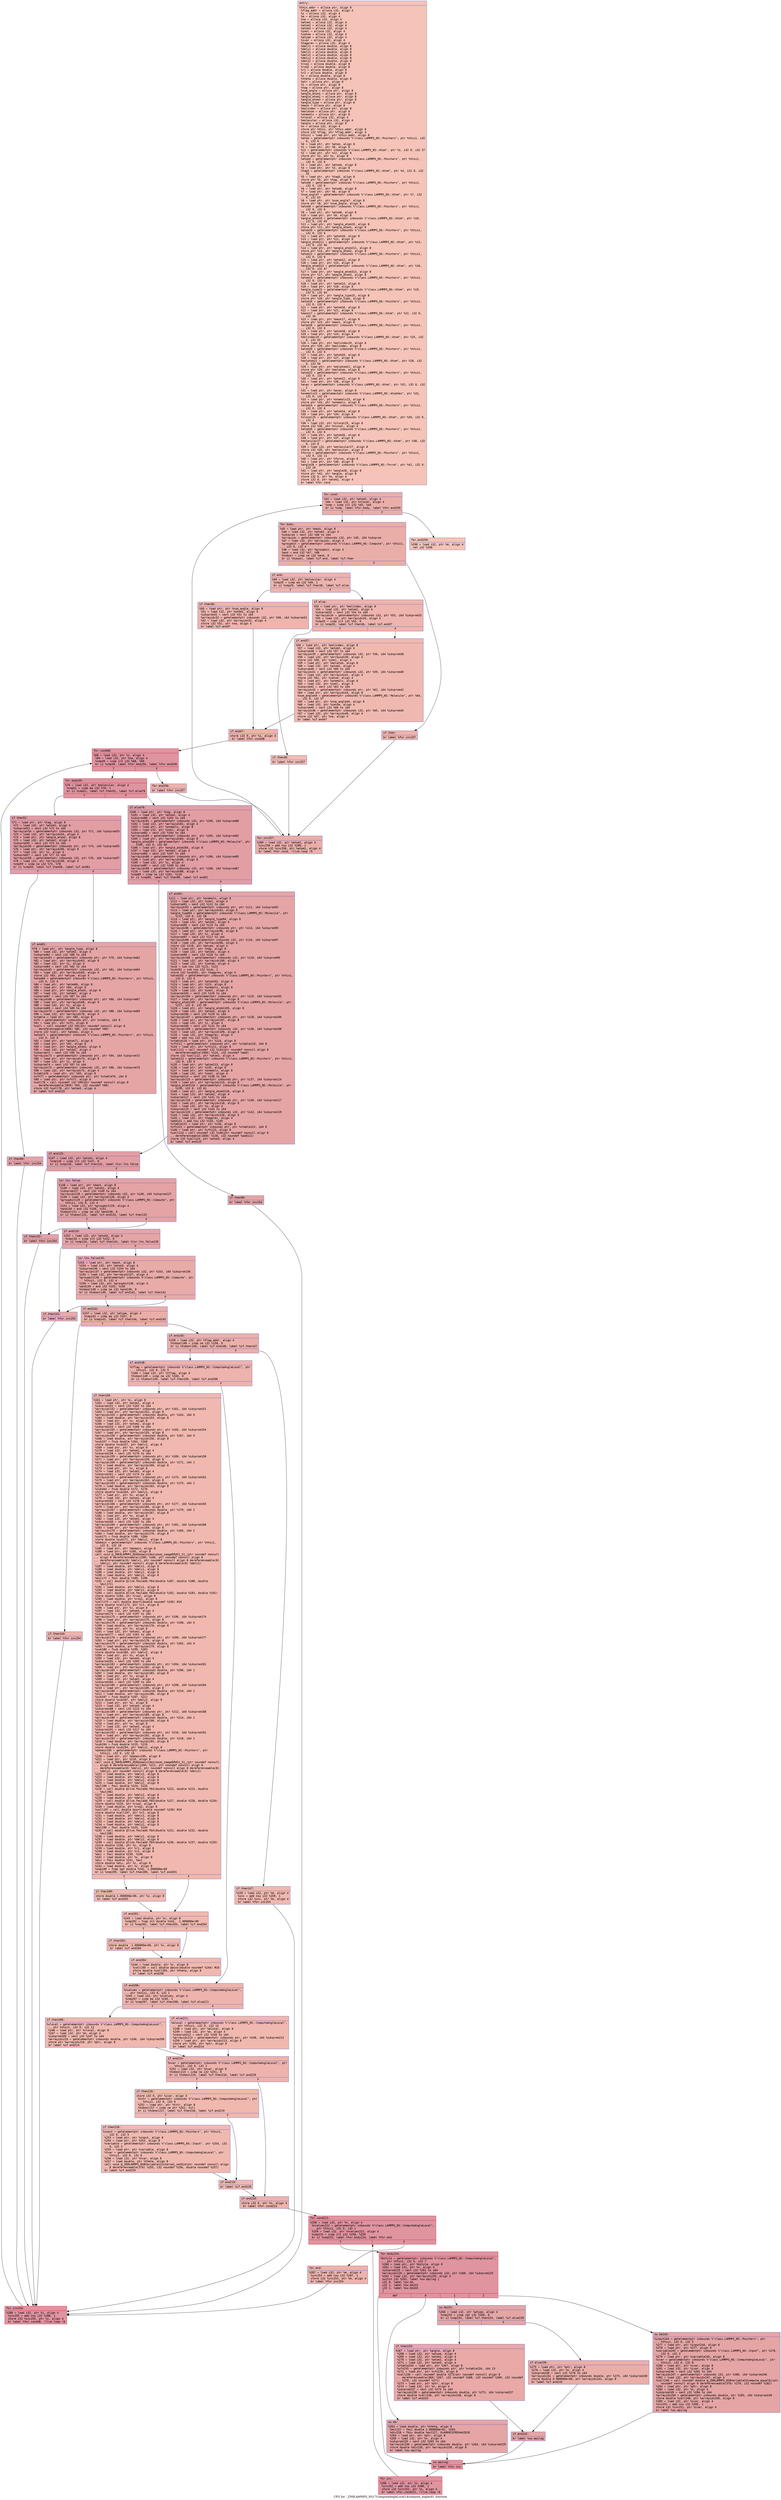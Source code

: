 digraph "CFG for '_ZN9LAMMPS_NS17ComputeAngleLocal14compute_anglesEi' function" {
	label="CFG for '_ZN9LAMMPS_NS17ComputeAngleLocal14compute_anglesEi' function";

	Node0x557870ac4d70 [shape=record,color="#3d50c3ff", style=filled, fillcolor="#e8765c70" fontname="Courier",label="{entry:\l|  %this.addr = alloca ptr, align 8\l  %flag.addr = alloca i32, align 4\l  %i = alloca i32, align 4\l  %m = alloca i32, align 4\l  %na = alloca i32, align 4\l  %atom1 = alloca i32, align 4\l  %atom2 = alloca i32, align 4\l  %atom3 = alloca i32, align 4\l  %imol = alloca i32, align 4\l  %iatom = alloca i32, align 4\l  %atype = alloca i32, align 4\l  %ivar = alloca i32, align 4\l  %tagprev = alloca i32, align 4\l  %delx1 = alloca double, align 8\l  %dely1 = alloca double, align 8\l  %delz1 = alloca double, align 8\l  %delx2 = alloca double, align 8\l  %dely2 = alloca double, align 8\l  %delz2 = alloca double, align 8\l  %rsq1 = alloca double, align 8\l  %rsq2 = alloca double, align 8\l  %r1 = alloca double, align 8\l  %r2 = alloca double, align 8\l  %c = alloca double, align 8\l  %theta = alloca double, align 8\l  %ptr = alloca ptr, align 8\l  %x = alloca ptr, align 8\l  %tag = alloca ptr, align 8\l  %num_angle = alloca ptr, align 8\l  %angle_atom1 = alloca ptr, align 8\l  %angle_atom2 = alloca ptr, align 8\l  %angle_atom3 = alloca ptr, align 8\l  %angle_type = alloca ptr, align 8\l  %mask = alloca ptr, align 8\l  %molindex = alloca ptr, align 8\l  %molatom = alloca ptr, align 8\l  %onemols = alloca ptr, align 8\l  %nlocal = alloca i32, align 4\l  %molecular = alloca i32, align 4\l  %angle = alloca ptr, align 8\l  %n = alloca i32, align 4\l  store ptr %this, ptr %this.addr, align 8\l  store i32 %flag, ptr %flag.addr, align 4\l  %this1 = load ptr, ptr %this.addr, align 8\l  %atom = getelementptr inbounds %\"class.LAMMPS_NS::Pointers\", ptr %this1, i32\l... 0, i32 6\l  %0 = load ptr, ptr %atom, align 8\l  %1 = load ptr, ptr %0, align 8\l  %x2 = getelementptr inbounds %\"class.LAMMPS_NS::Atom\", ptr %1, i32 0, i32 37\l  %2 = load ptr, ptr %x2, align 8\l  store ptr %2, ptr %x, align 8\l  %atom4 = getelementptr inbounds %\"class.LAMMPS_NS::Pointers\", ptr %this1,\l... i32 0, i32 6\l  %3 = load ptr, ptr %atom4, align 8\l  %4 = load ptr, ptr %3, align 8\l  %tag5 = getelementptr inbounds %\"class.LAMMPS_NS::Atom\", ptr %4, i32 0, i32\l... 33\l  %5 = load ptr, ptr %tag5, align 8\l  store ptr %5, ptr %tag, align 8\l  %atom6 = getelementptr inbounds %\"class.LAMMPS_NS::Pointers\", ptr %this1,\l... i32 0, i32 6\l  %6 = load ptr, ptr %atom6, align 8\l  %7 = load ptr, ptr %6, align 8\l  %num_angle7 = getelementptr inbounds %\"class.LAMMPS_NS::Atom\", ptr %7, i32\l... 0, i32 63\l  %8 = load ptr, ptr %num_angle7, align 8\l  store ptr %8, ptr %num_angle, align 8\l  %atom8 = getelementptr inbounds %\"class.LAMMPS_NS::Pointers\", ptr %this1,\l... i32 0, i32 6\l  %9 = load ptr, ptr %atom8, align 8\l  %10 = load ptr, ptr %9, align 8\l  %angle_atom19 = getelementptr inbounds %\"class.LAMMPS_NS::Atom\", ptr %10,\l... i32 0, i32 65\l  %11 = load ptr, ptr %angle_atom19, align 8\l  store ptr %11, ptr %angle_atom1, align 8\l  %atom10 = getelementptr inbounds %\"class.LAMMPS_NS::Pointers\", ptr %this1,\l... i32 0, i32 6\l  %12 = load ptr, ptr %atom10, align 8\l  %13 = load ptr, ptr %12, align 8\l  %angle_atom211 = getelementptr inbounds %\"class.LAMMPS_NS::Atom\", ptr %13,\l... i32 0, i32 66\l  %14 = load ptr, ptr %angle_atom211, align 8\l  store ptr %14, ptr %angle_atom2, align 8\l  %atom12 = getelementptr inbounds %\"class.LAMMPS_NS::Pointers\", ptr %this1,\l... i32 0, i32 6\l  %15 = load ptr, ptr %atom12, align 8\l  %16 = load ptr, ptr %15, align 8\l  %angle_atom313 = getelementptr inbounds %\"class.LAMMPS_NS::Atom\", ptr %16,\l... i32 0, i32 67\l  %17 = load ptr, ptr %angle_atom313, align 8\l  store ptr %17, ptr %angle_atom3, align 8\l  %atom14 = getelementptr inbounds %\"class.LAMMPS_NS::Pointers\", ptr %this1,\l... i32 0, i32 6\l  %18 = load ptr, ptr %atom14, align 8\l  %19 = load ptr, ptr %18, align 8\l  %angle_type15 = getelementptr inbounds %\"class.LAMMPS_NS::Atom\", ptr %19,\l... i32 0, i32 64\l  %20 = load ptr, ptr %angle_type15, align 8\l  store ptr %20, ptr %angle_type, align 8\l  %atom16 = getelementptr inbounds %\"class.LAMMPS_NS::Pointers\", ptr %this1,\l... i32 0, i32 6\l  %21 = load ptr, ptr %atom16, align 8\l  %22 = load ptr, ptr %21, align 8\l  %mask17 = getelementptr inbounds %\"class.LAMMPS_NS::Atom\", ptr %22, i32 0,\l... i32 35\l  %23 = load ptr, ptr %mask17, align 8\l  store ptr %23, ptr %mask, align 8\l  %atom18 = getelementptr inbounds %\"class.LAMMPS_NS::Pointers\", ptr %this1,\l... i32 0, i32 6\l  %24 = load ptr, ptr %atom18, align 8\l  %25 = load ptr, ptr %24, align 8\l  %molindex19 = getelementptr inbounds %\"class.LAMMPS_NS::Atom\", ptr %25, i32\l... 0, i32 55\l  %26 = load ptr, ptr %molindex19, align 8\l  store ptr %26, ptr %molindex, align 8\l  %atom20 = getelementptr inbounds %\"class.LAMMPS_NS::Pointers\", ptr %this1,\l... i32 0, i32 6\l  %27 = load ptr, ptr %atom20, align 8\l  %28 = load ptr, ptr %27, align 8\l  %molatom21 = getelementptr inbounds %\"class.LAMMPS_NS::Atom\", ptr %28, i32\l... 0, i32 56\l  %29 = load ptr, ptr %molatom21, align 8\l  store ptr %29, ptr %molatom, align 8\l  %atom22 = getelementptr inbounds %\"class.LAMMPS_NS::Pointers\", ptr %this1,\l... i32 0, i32 6\l  %30 = load ptr, ptr %atom22, align 8\l  %31 = load ptr, ptr %30, align 8\l  %avec = getelementptr inbounds %\"class.LAMMPS_NS::Atom\", ptr %31, i32 0, i32\l... 2\l  %32 = load ptr, ptr %avec, align 8\l  %onemols23 = getelementptr inbounds %\"class.LAMMPS_NS::AtomVec\", ptr %32,\l... i32 0, i32 24\l  %33 = load ptr, ptr %onemols23, align 8\l  store ptr %33, ptr %onemols, align 8\l  %atom24 = getelementptr inbounds %\"class.LAMMPS_NS::Pointers\", ptr %this1,\l... i32 0, i32 6\l  %34 = load ptr, ptr %atom24, align 8\l  %35 = load ptr, ptr %34, align 8\l  %nlocal25 = getelementptr inbounds %\"class.LAMMPS_NS::Atom\", ptr %35, i32 0,\l... i32 4\l  %36 = load i32, ptr %nlocal25, align 8\l  store i32 %36, ptr %nlocal, align 4\l  %atom26 = getelementptr inbounds %\"class.LAMMPS_NS::Pointers\", ptr %this1,\l... i32 0, i32 6\l  %37 = load ptr, ptr %atom26, align 8\l  %38 = load ptr, ptr %37, align 8\l  %molecular27 = getelementptr inbounds %\"class.LAMMPS_NS::Atom\", ptr %38, i32\l... 0, i32 8\l  %39 = load i32, ptr %molecular27, align 8\l  store i32 %39, ptr %molecular, align 4\l  %force = getelementptr inbounds %\"class.LAMMPS_NS::Pointers\", ptr %this1,\l... i32 0, i32 11\l  %40 = load ptr, ptr %force, align 8\l  %41 = load ptr, ptr %40, align 8\l  %angle28 = getelementptr inbounds %\"class.LAMMPS_NS::Force\", ptr %41, i32 0,\l... i32 29\l  %42 = load ptr, ptr %angle28, align 8\l  store ptr %42, ptr %angle, align 8\l  store i32 0, ptr %m, align 4\l  store i32 0, ptr %atom2, align 4\l  br label %for.cond\l}"];
	Node0x557870ac4d70 -> Node0x557870ace250[tooltip="entry -> for.cond\nProbability 100.00%" ];
	Node0x557870ace250 [shape=record,color="#3d50c3ff", style=filled, fillcolor="#d0473d70" fontname="Courier",label="{for.cond:\l|  %43 = load i32, ptr %atom2, align 4\l  %44 = load i32, ptr %nlocal, align 4\l  %cmp = icmp slt i32 %43, %44\l  br i1 %cmp, label %for.body, label %for.end259\l|{<s0>T|<s1>F}}"];
	Node0x557870ace250:s0 -> Node0x557870ace4f0[tooltip="for.cond -> for.body\nProbability 96.88%" ];
	Node0x557870ace250:s1 -> Node0x557870ace570[tooltip="for.cond -> for.end259\nProbability 3.12%" ];
	Node0x557870ace4f0 [shape=record,color="#3d50c3ff", style=filled, fillcolor="#d0473d70" fontname="Courier",label="{for.body:\l|  %45 = load ptr, ptr %mask, align 8\l  %46 = load i32, ptr %atom2, align 4\l  %idxprom = sext i32 %46 to i64\l  %arrayidx = getelementptr inbounds i32, ptr %45, i64 %idxprom\l  %47 = load i32, ptr %arrayidx, align 4\l  %groupbit = getelementptr inbounds %\"class.LAMMPS_NS::Compute\", ptr %this1,\l... i32 0, i32 4\l  %48 = load i32, ptr %groupbit, align 4\l  %and = and i32 %47, %48\l  %tobool = icmp ne i32 %and, 0\l  br i1 %tobool, label %if.end, label %if.then\l|{<s0>T|<s1>F}}"];
	Node0x557870ace4f0:s0 -> Node0x557870acf460[tooltip="for.body -> if.end\nProbability 62.50%" ];
	Node0x557870ace4f0:s1 -> Node0x557870acf4d0[tooltip="for.body -> if.then\nProbability 37.50%" ];
	Node0x557870acf4d0 [shape=record,color="#3d50c3ff", style=filled, fillcolor="#d8564670" fontname="Courier",label="{if.then:\l|  br label %for.inc257\l}"];
	Node0x557870acf4d0 -> Node0x557870acf5f0[tooltip="if.then -> for.inc257\nProbability 100.00%" ];
	Node0x557870acf460 [shape=record,color="#3d50c3ff", style=filled, fillcolor="#d6524470" fontname="Courier",label="{if.end:\l|  %49 = load i32, ptr %molecular, align 4\l  %cmp29 = icmp eq i32 %49, 1\l  br i1 %cmp29, label %if.then30, label %if.else\l|{<s0>T|<s1>F}}"];
	Node0x557870acf460:s0 -> Node0x557870acf810[tooltip="if.end -> if.then30\nProbability 50.00%" ];
	Node0x557870acf460:s1 -> Node0x557870acf890[tooltip="if.end -> if.else\nProbability 50.00%" ];
	Node0x557870acf810 [shape=record,color="#3d50c3ff", style=filled, fillcolor="#d8564670" fontname="Courier",label="{if.then30:\l|  %50 = load ptr, ptr %num_angle, align 8\l  %51 = load i32, ptr %atom2, align 4\l  %idxprom31 = sext i32 %51 to i64\l  %arrayidx32 = getelementptr inbounds i32, ptr %50, i64 %idxprom31\l  %52 = load i32, ptr %arrayidx32, align 4\l  store i32 %52, ptr %na, align 4\l  br label %if.end47\l}"];
	Node0x557870acf810 -> Node0x557870acfd40[tooltip="if.then30 -> if.end47\nProbability 100.00%" ];
	Node0x557870acf890 [shape=record,color="#3d50c3ff", style=filled, fillcolor="#d8564670" fontname="Courier",label="{if.else:\l|  %53 = load ptr, ptr %molindex, align 8\l  %54 = load i32, ptr %atom2, align 4\l  %idxprom33 = sext i32 %54 to i64\l  %arrayidx34 = getelementptr inbounds i32, ptr %53, i64 %idxprom33\l  %55 = load i32, ptr %arrayidx34, align 4\l  %cmp35 = icmp slt i32 %55, 0\l  br i1 %cmp35, label %if.then36, label %if.end37\l|{<s0>T|<s1>F}}"];
	Node0x557870acf890:s0 -> Node0x557870ad01d0[tooltip="if.else -> if.then36\nProbability 37.50%" ];
	Node0x557870acf890:s1 -> Node0x557870ad0250[tooltip="if.else -> if.end37\nProbability 62.50%" ];
	Node0x557870ad01d0 [shape=record,color="#3d50c3ff", style=filled, fillcolor="#e1675170" fontname="Courier",label="{if.then36:\l|  br label %for.inc257\l}"];
	Node0x557870ad01d0 -> Node0x557870acf5f0[tooltip="if.then36 -> for.inc257\nProbability 100.00%" ];
	Node0x557870ad0250 [shape=record,color="#3d50c3ff", style=filled, fillcolor="#de614d70" fontname="Courier",label="{if.end37:\l|  %56 = load ptr, ptr %molindex, align 8\l  %57 = load i32, ptr %atom2, align 4\l  %idxprom38 = sext i32 %57 to i64\l  %arrayidx39 = getelementptr inbounds i32, ptr %56, i64 %idxprom38\l  %58 = load i32, ptr %arrayidx39, align 4\l  store i32 %58, ptr %imol, align 4\l  %59 = load ptr, ptr %molatom, align 8\l  %60 = load i32, ptr %atom2, align 4\l  %idxprom40 = sext i32 %60 to i64\l  %arrayidx41 = getelementptr inbounds i32, ptr %59, i64 %idxprom40\l  %61 = load i32, ptr %arrayidx41, align 4\l  store i32 %61, ptr %iatom, align 4\l  %62 = load ptr, ptr %onemols, align 8\l  %63 = load i32, ptr %imol, align 4\l  %idxprom42 = sext i32 %63 to i64\l  %arrayidx43 = getelementptr inbounds ptr, ptr %62, i64 %idxprom42\l  %64 = load ptr, ptr %arrayidx43, align 8\l  %num_angle44 = getelementptr inbounds %\"class.LAMMPS_NS::Molecule\", ptr %64,\l... i32 0, i32 57\l  %65 = load ptr, ptr %num_angle44, align 8\l  %66 = load i32, ptr %iatom, align 4\l  %idxprom45 = sext i32 %66 to i64\l  %arrayidx46 = getelementptr inbounds i32, ptr %65, i64 %idxprom45\l  %67 = load i32, ptr %arrayidx46, align 4\l  store i32 %67, ptr %na, align 4\l  br label %if.end47\l}"];
	Node0x557870ad0250 -> Node0x557870acfd40[tooltip="if.end37 -> if.end47\nProbability 100.00%" ];
	Node0x557870acfd40 [shape=record,color="#3d50c3ff", style=filled, fillcolor="#d6524470" fontname="Courier",label="{if.end47:\l|  store i32 0, ptr %i, align 4\l  br label %for.cond48\l}"];
	Node0x557870acfd40 -> Node0x557870ad19c0[tooltip="if.end47 -> for.cond48\nProbability 100.00%" ];
	Node0x557870ad19c0 [shape=record,color="#b70d28ff", style=filled, fillcolor="#b70d2870" fontname="Courier",label="{for.cond48:\l|  %68 = load i32, ptr %i, align 4\l  %69 = load i32, ptr %na, align 4\l  %cmp49 = icmp slt i32 %68, %69\l  br i1 %cmp49, label %for.body50, label %for.end256\l|{<s0>T|<s1>F}}"];
	Node0x557870ad19c0:s0 -> Node0x557870ad1c60[tooltip="for.cond48 -> for.body50\nProbability 96.88%" ];
	Node0x557870ad19c0:s1 -> Node0x557870ad1ce0[tooltip="for.cond48 -> for.end256\nProbability 3.12%" ];
	Node0x557870ad1c60 [shape=record,color="#b70d28ff", style=filled, fillcolor="#b70d2870" fontname="Courier",label="{for.body50:\l|  %70 = load i32, ptr %molecular, align 4\l  %cmp51 = icmp eq i32 %70, 1\l  br i1 %cmp51, label %if.then52, label %if.else79\l|{<s0>T|<s1>F}}"];
	Node0x557870ad1c60:s0 -> Node0x557870ad1f40[tooltip="for.body50 -> if.then52\nProbability 50.00%" ];
	Node0x557870ad1c60:s1 -> Node0x557870ad1fc0[tooltip="for.body50 -> if.else79\nProbability 50.00%" ];
	Node0x557870ad1f40 [shape=record,color="#3d50c3ff", style=filled, fillcolor="#be242e70" fontname="Courier",label="{if.then52:\l|  %71 = load ptr, ptr %tag, align 8\l  %72 = load i32, ptr %atom2, align 4\l  %idxprom53 = sext i32 %72 to i64\l  %arrayidx54 = getelementptr inbounds i32, ptr %71, i64 %idxprom53\l  %73 = load i32, ptr %arrayidx54, align 4\l  %74 = load ptr, ptr %angle_atom2, align 8\l  %75 = load i32, ptr %atom2, align 4\l  %idxprom55 = sext i32 %75 to i64\l  %arrayidx56 = getelementptr inbounds ptr, ptr %74, i64 %idxprom55\l  %76 = load ptr, ptr %arrayidx56, align 8\l  %77 = load i32, ptr %i, align 4\l  %idxprom57 = sext i32 %77 to i64\l  %arrayidx58 = getelementptr inbounds i32, ptr %76, i64 %idxprom57\l  %78 = load i32, ptr %arrayidx58, align 4\l  %cmp59 = icmp ne i32 %73, %78\l  br i1 %cmp59, label %if.then60, label %if.end61\l|{<s0>T|<s1>F}}"];
	Node0x557870ad1f40:s0 -> Node0x557870ad29f0[tooltip="if.then52 -> if.then60\nProbability 50.00%" ];
	Node0x557870ad1f40:s1 -> Node0x557870ad2a70[tooltip="if.then52 -> if.end61\nProbability 50.00%" ];
	Node0x557870ad29f0 [shape=record,color="#3d50c3ff", style=filled, fillcolor="#c5333470" fontname="Courier",label="{if.then60:\l|  br label %for.inc254\l}"];
	Node0x557870ad29f0 -> Node0x557870ad2c00[tooltip="if.then60 -> for.inc254\nProbability 100.00%" ];
	Node0x557870ad2a70 [shape=record,color="#3d50c3ff", style=filled, fillcolor="#c5333470" fontname="Courier",label="{if.end61:\l|  %79 = load ptr, ptr %angle_type, align 8\l  %80 = load i32, ptr %atom2, align 4\l  %idxprom62 = sext i32 %80 to i64\l  %arrayidx63 = getelementptr inbounds ptr, ptr %79, i64 %idxprom62\l  %81 = load ptr, ptr %arrayidx63, align 8\l  %82 = load i32, ptr %i, align 4\l  %idxprom64 = sext i32 %82 to i64\l  %arrayidx65 = getelementptr inbounds i32, ptr %81, i64 %idxprom64\l  %83 = load i32, ptr %arrayidx65, align 4\l  store i32 %83, ptr %atype, align 4\l  %atom66 = getelementptr inbounds %\"class.LAMMPS_NS::Pointers\", ptr %this1,\l... i32 0, i32 6\l  %84 = load ptr, ptr %atom66, align 8\l  %85 = load ptr, ptr %84, align 8\l  %86 = load ptr, ptr %angle_atom1, align 8\l  %87 = load i32, ptr %atom2, align 4\l  %idxprom67 = sext i32 %87 to i64\l  %arrayidx68 = getelementptr inbounds ptr, ptr %86, i64 %idxprom67\l  %88 = load ptr, ptr %arrayidx68, align 8\l  %89 = load i32, ptr %i, align 4\l  %idxprom69 = sext i32 %89 to i64\l  %arrayidx70 = getelementptr inbounds i32, ptr %88, i64 %idxprom69\l  %90 = load i32, ptr %arrayidx70, align 4\l  %vtable = load ptr, ptr %85, align 8\l  %vfn = getelementptr inbounds ptr, ptr %vtable, i64 8\l  %91 = load ptr, ptr %vfn, align 8\l  %call = call noundef i32 %91(ptr noundef nonnull align 8\l... dereferenceable(1856) %85, i32 noundef %90)\l  store i32 %call, ptr %atom1, align 4\l  %atom71 = getelementptr inbounds %\"class.LAMMPS_NS::Pointers\", ptr %this1,\l... i32 0, i32 6\l  %92 = load ptr, ptr %atom71, align 8\l  %93 = load ptr, ptr %92, align 8\l  %94 = load ptr, ptr %angle_atom3, align 8\l  %95 = load i32, ptr %atom2, align 4\l  %idxprom72 = sext i32 %95 to i64\l  %arrayidx73 = getelementptr inbounds ptr, ptr %94, i64 %idxprom72\l  %96 = load ptr, ptr %arrayidx73, align 8\l  %97 = load i32, ptr %i, align 4\l  %idxprom74 = sext i32 %97 to i64\l  %arrayidx75 = getelementptr inbounds i32, ptr %96, i64 %idxprom74\l  %98 = load i32, ptr %arrayidx75, align 4\l  %vtable76 = load ptr, ptr %93, align 8\l  %vfn77 = getelementptr inbounds ptr, ptr %vtable76, i64 8\l  %99 = load ptr, ptr %vfn77, align 8\l  %call78 = call noundef i32 %99(ptr noundef nonnull align 8\l... dereferenceable(1856) %93, i32 noundef %98)\l  store i32 %call78, ptr %atom3, align 4\l  br label %if.end125\l}"];
	Node0x557870ad2a70 -> Node0x557870aaecc0[tooltip="if.end61 -> if.end125\nProbability 100.00%" ];
	Node0x557870ad1fc0 [shape=record,color="#3d50c3ff", style=filled, fillcolor="#be242e70" fontname="Courier",label="{if.else79:\l|  %100 = load ptr, ptr %tag, align 8\l  %101 = load i32, ptr %atom2, align 4\l  %idxprom80 = sext i32 %101 to i64\l  %arrayidx81 = getelementptr inbounds i32, ptr %100, i64 %idxprom80\l  %102 = load i32, ptr %arrayidx81, align 4\l  %103 = load ptr, ptr %onemols, align 8\l  %104 = load i32, ptr %imol, align 4\l  %idxprom82 = sext i32 %104 to i64\l  %arrayidx83 = getelementptr inbounds ptr, ptr %103, i64 %idxprom82\l  %105 = load ptr, ptr %arrayidx83, align 8\l  %angle_atom284 = getelementptr inbounds %\"class.LAMMPS_NS::Molecule\", ptr\l... %105, i32 0, i32 60\l  %106 = load ptr, ptr %angle_atom284, align 8\l  %107 = load i32, ptr %atom2, align 4\l  %idxprom85 = sext i32 %107 to i64\l  %arrayidx86 = getelementptr inbounds ptr, ptr %106, i64 %idxprom85\l  %108 = load ptr, ptr %arrayidx86, align 8\l  %109 = load i32, ptr %i, align 4\l  %idxprom87 = sext i32 %109 to i64\l  %arrayidx88 = getelementptr inbounds i32, ptr %108, i64 %idxprom87\l  %110 = load i32, ptr %arrayidx88, align 4\l  %cmp89 = icmp ne i32 %102, %110\l  br i1 %cmp89, label %if.then90, label %if.end91\l|{<s0>T|<s1>F}}"];
	Node0x557870ad1fc0:s0 -> Node0x557870aafa90[tooltip="if.else79 -> if.then90\nProbability 50.00%" ];
	Node0x557870ad1fc0:s1 -> Node0x557870aafb10[tooltip="if.else79 -> if.end91\nProbability 50.00%" ];
	Node0x557870aafa90 [shape=record,color="#3d50c3ff", style=filled, fillcolor="#c5333470" fontname="Courier",label="{if.then90:\l|  br label %for.inc254\l}"];
	Node0x557870aafa90 -> Node0x557870ad2c00[tooltip="if.then90 -> for.inc254\nProbability 100.00%" ];
	Node0x557870aafb10 [shape=record,color="#3d50c3ff", style=filled, fillcolor="#c5333470" fontname="Courier",label="{if.end91:\l|  %111 = load ptr, ptr %onemols, align 8\l  %112 = load i32, ptr %imol, align 4\l  %idxprom92 = sext i32 %112 to i64\l  %arrayidx93 = getelementptr inbounds ptr, ptr %111, i64 %idxprom92\l  %113 = load ptr, ptr %arrayidx93, align 8\l  %angle_type94 = getelementptr inbounds %\"class.LAMMPS_NS::Molecule\", ptr\l... %113, i32 0, i32 58\l  %114 = load ptr, ptr %angle_type94, align 8\l  %115 = load i32, ptr %atom2, align 4\l  %idxprom95 = sext i32 %115 to i64\l  %arrayidx96 = getelementptr inbounds ptr, ptr %114, i64 %idxprom95\l  %116 = load ptr, ptr %arrayidx96, align 8\l  %117 = load i32, ptr %i, align 4\l  %idxprom97 = sext i32 %117 to i64\l  %arrayidx98 = getelementptr inbounds i32, ptr %116, i64 %idxprom97\l  %118 = load i32, ptr %arrayidx98, align 4\l  store i32 %118, ptr %atype, align 4\l  %119 = load ptr, ptr %tag, align 8\l  %120 = load i32, ptr %atom2, align 4\l  %idxprom99 = sext i32 %120 to i64\l  %arrayidx100 = getelementptr inbounds i32, ptr %119, i64 %idxprom99\l  %121 = load i32, ptr %arrayidx100, align 4\l  %122 = load i32, ptr %iatom, align 4\l  %sub = sub nsw i32 %121, %122\l  %sub101 = sub nsw i32 %sub, 1\l  store i32 %sub101, ptr %tagprev, align 4\l  %atom102 = getelementptr inbounds %\"class.LAMMPS_NS::Pointers\", ptr %this1,\l... i32 0, i32 6\l  %123 = load ptr, ptr %atom102, align 8\l  %124 = load ptr, ptr %123, align 8\l  %125 = load ptr, ptr %onemols, align 8\l  %126 = load i32, ptr %imol, align 4\l  %idxprom103 = sext i32 %126 to i64\l  %arrayidx104 = getelementptr inbounds ptr, ptr %125, i64 %idxprom103\l  %127 = load ptr, ptr %arrayidx104, align 8\l  %angle_atom1105 = getelementptr inbounds %\"class.LAMMPS_NS::Molecule\", ptr\l... %127, i32 0, i32 59\l  %128 = load ptr, ptr %angle_atom1105, align 8\l  %129 = load i32, ptr %atom2, align 4\l  %idxprom106 = sext i32 %129 to i64\l  %arrayidx107 = getelementptr inbounds ptr, ptr %128, i64 %idxprom106\l  %130 = load ptr, ptr %arrayidx107, align 8\l  %131 = load i32, ptr %i, align 4\l  %idxprom108 = sext i32 %131 to i64\l  %arrayidx109 = getelementptr inbounds i32, ptr %130, i64 %idxprom108\l  %132 = load i32, ptr %arrayidx109, align 4\l  %133 = load i32, ptr %tagprev, align 4\l  %add = add nsw i32 %132, %133\l  %vtable110 = load ptr, ptr %124, align 8\l  %vfn111 = getelementptr inbounds ptr, ptr %vtable110, i64 8\l  %134 = load ptr, ptr %vfn111, align 8\l  %call112 = call noundef i32 %134(ptr noundef nonnull align 8\l... dereferenceable(1856) %124, i32 noundef %add)\l  store i32 %call112, ptr %atom1, align 4\l  %atom113 = getelementptr inbounds %\"class.LAMMPS_NS::Pointers\", ptr %this1,\l... i32 0, i32 6\l  %135 = load ptr, ptr %atom113, align 8\l  %136 = load ptr, ptr %135, align 8\l  %137 = load ptr, ptr %onemols, align 8\l  %138 = load i32, ptr %imol, align 4\l  %idxprom114 = sext i32 %138 to i64\l  %arrayidx115 = getelementptr inbounds ptr, ptr %137, i64 %idxprom114\l  %139 = load ptr, ptr %arrayidx115, align 8\l  %angle_atom3116 = getelementptr inbounds %\"class.LAMMPS_NS::Molecule\", ptr\l... %139, i32 0, i32 61\l  %140 = load ptr, ptr %angle_atom3116, align 8\l  %141 = load i32, ptr %atom2, align 4\l  %idxprom117 = sext i32 %141 to i64\l  %arrayidx118 = getelementptr inbounds ptr, ptr %140, i64 %idxprom117\l  %142 = load ptr, ptr %arrayidx118, align 8\l  %143 = load i32, ptr %i, align 4\l  %idxprom119 = sext i32 %143 to i64\l  %arrayidx120 = getelementptr inbounds i32, ptr %142, i64 %idxprom119\l  %144 = load i32, ptr %arrayidx120, align 4\l  %145 = load i32, ptr %tagprev, align 4\l  %add121 = add nsw i32 %144, %145\l  %vtable122 = load ptr, ptr %136, align 8\l  %vfn123 = getelementptr inbounds ptr, ptr %vtable122, i64 8\l  %146 = load ptr, ptr %vfn123, align 8\l  %call124 = call noundef i32 %146(ptr noundef nonnull align 8\l... dereferenceable(1856) %136, i32 noundef %add121)\l  store i32 %call124, ptr %atom3, align 4\l  br label %if.end125\l}"];
	Node0x557870aafb10 -> Node0x557870aaecc0[tooltip="if.end91 -> if.end125\nProbability 100.00%" ];
	Node0x557870aaecc0 [shape=record,color="#3d50c3ff", style=filled, fillcolor="#be242e70" fontname="Courier",label="{if.end125:\l|  %147 = load i32, ptr %atom1, align 4\l  %cmp126 = icmp slt i32 %147, 0\l  br i1 %cmp126, label %if.then132, label %lor.lhs.false\l|{<s0>T|<s1>F}}"];
	Node0x557870aaecc0:s0 -> Node0x557870add970[tooltip="if.end125 -> if.then132\nProbability 37.50%" ];
	Node0x557870aaecc0:s1 -> Node0x557870ad02d0[tooltip="if.end125 -> lor.lhs.false\nProbability 62.50%" ];
	Node0x557870ad02d0 [shape=record,color="#3d50c3ff", style=filled, fillcolor="#c32e3170" fontname="Courier",label="{lor.lhs.false:\l|  %148 = load ptr, ptr %mask, align 8\l  %149 = load i32, ptr %atom1, align 4\l  %idxprom127 = sext i32 %149 to i64\l  %arrayidx128 = getelementptr inbounds i32, ptr %148, i64 %idxprom127\l  %150 = load i32, ptr %arrayidx128, align 4\l  %groupbit129 = getelementptr inbounds %\"class.LAMMPS_NS::Compute\", ptr\l... %this1, i32 0, i32 4\l  %151 = load i32, ptr %groupbit129, align 4\l  %and130 = and i32 %150, %151\l  %tobool131 = icmp ne i32 %and130, 0\l  br i1 %tobool131, label %if.end133, label %if.then132\l|{<s0>T|<s1>F}}"];
	Node0x557870ad02d0:s0 -> Node0x557870ad09d0[tooltip="lor.lhs.false -> if.end133\nProbability 62.50%" ];
	Node0x557870ad02d0:s1 -> Node0x557870add970[tooltip="lor.lhs.false -> if.then132\nProbability 37.50%" ];
	Node0x557870add970 [shape=record,color="#3d50c3ff", style=filled, fillcolor="#c32e3170" fontname="Courier",label="{if.then132:\l|  br label %for.inc254\l}"];
	Node0x557870add970 -> Node0x557870ad2c00[tooltip="if.then132 -> for.inc254\nProbability 100.00%" ];
	Node0x557870ad09d0 [shape=record,color="#3d50c3ff", style=filled, fillcolor="#c5333470" fontname="Courier",label="{if.end133:\l|  %152 = load i32, ptr %atom3, align 4\l  %cmp134 = icmp slt i32 %152, 0\l  br i1 %cmp134, label %if.then141, label %lor.lhs.false135\l|{<s0>T|<s1>F}}"];
	Node0x557870ad09d0:s0 -> Node0x557870ad0ca0[tooltip="if.end133 -> if.then141\nProbability 37.50%" ];
	Node0x557870ad09d0:s1 -> Node0x557870ad0d50[tooltip="if.end133 -> lor.lhs.false135\nProbability 62.50%" ];
	Node0x557870ad0d50 [shape=record,color="#3d50c3ff", style=filled, fillcolor="#cc403a70" fontname="Courier",label="{lor.lhs.false135:\l|  %153 = load ptr, ptr %mask, align 8\l  %154 = load i32, ptr %atom3, align 4\l  %idxprom136 = sext i32 %154 to i64\l  %arrayidx137 = getelementptr inbounds i32, ptr %153, i64 %idxprom136\l  %155 = load i32, ptr %arrayidx137, align 4\l  %groupbit138 = getelementptr inbounds %\"class.LAMMPS_NS::Compute\", ptr\l... %this1, i32 0, i32 4\l  %156 = load i32, ptr %groupbit138, align 4\l  %and139 = and i32 %155, %156\l  %tobool140 = icmp ne i32 %and139, 0\l  br i1 %tobool140, label %if.end142, label %if.then141\l|{<s0>T|<s1>F}}"];
	Node0x557870ad0d50:s0 -> Node0x557870adf790[tooltip="lor.lhs.false135 -> if.end142\nProbability 62.50%" ];
	Node0x557870ad0d50:s1 -> Node0x557870ad0ca0[tooltip="lor.lhs.false135 -> if.then141\nProbability 37.50%" ];
	Node0x557870ad0ca0 [shape=record,color="#3d50c3ff", style=filled, fillcolor="#cc403a70" fontname="Courier",label="{if.then141:\l|  br label %for.inc254\l}"];
	Node0x557870ad0ca0 -> Node0x557870ad2c00[tooltip="if.then141 -> for.inc254\nProbability 100.00%" ];
	Node0x557870adf790 [shape=record,color="#3d50c3ff", style=filled, fillcolor="#d0473d70" fontname="Courier",label="{if.end142:\l|  %157 = load i32, ptr %atype, align 4\l  %cmp143 = icmp eq i32 %157, 0\l  br i1 %cmp143, label %if.then144, label %if.end145\l|{<s0>T|<s1>F}}"];
	Node0x557870adf790:s0 -> Node0x557870adfa40[tooltip="if.end142 -> if.then144\nProbability 37.50%" ];
	Node0x557870adf790:s1 -> Node0x557870adfa90[tooltip="if.end142 -> if.end145\nProbability 62.50%" ];
	Node0x557870adfa40 [shape=record,color="#3d50c3ff", style=filled, fillcolor="#d6524470" fontname="Courier",label="{if.then144:\l|  br label %for.inc254\l}"];
	Node0x557870adfa40 -> Node0x557870ad2c00[tooltip="if.then144 -> for.inc254\nProbability 100.00%" ];
	Node0x557870adfa90 [shape=record,color="#3d50c3ff", style=filled, fillcolor="#d24b4070" fontname="Courier",label="{if.end145:\l|  %158 = load i32, ptr %flag.addr, align 4\l  %tobool146 = icmp ne i32 %158, 0\l  br i1 %tobool146, label %if.end148, label %if.then147\l|{<s0>T|<s1>F}}"];
	Node0x557870adfa90:s0 -> Node0x557870adfd70[tooltip="if.end145 -> if.end148\nProbability 62.50%" ];
	Node0x557870adfa90:s1 -> Node0x557870adfdf0[tooltip="if.end145 -> if.then147\nProbability 37.50%" ];
	Node0x557870adfdf0 [shape=record,color="#3d50c3ff", style=filled, fillcolor="#dc5d4a70" fontname="Courier",label="{if.then147:\l|  %159 = load i32, ptr %m, align 4\l  %inc = add nsw i32 %159, 1\l  store i32 %inc, ptr %m, align 4\l  br label %for.inc254\l}"];
	Node0x557870adfdf0 -> Node0x557870ad2c00[tooltip="if.then147 -> for.inc254\nProbability 100.00%" ];
	Node0x557870adfd70 [shape=record,color="#3d50c3ff", style=filled, fillcolor="#d6524470" fontname="Courier",label="{if.end148:\l|  %tflag = getelementptr inbounds %\"class.LAMMPS_NS::ComputeAngleLocal\", ptr\l... %this1, i32 0, i32 5\l  %160 = load i32, ptr %tflag, align 4\l  %tobool149 = icmp ne i32 %160, 0\l  br i1 %tobool149, label %if.then150, label %if.end206\l|{<s0>T|<s1>F}}"];
	Node0x557870adfd70:s0 -> Node0x557870ae0380[tooltip="if.end148 -> if.then150\nProbability 62.50%" ];
	Node0x557870adfd70:s1 -> Node0x557870ae0400[tooltip="if.end148 -> if.end206\nProbability 37.50%" ];
	Node0x557870ae0380 [shape=record,color="#3d50c3ff", style=filled, fillcolor="#dc5d4a70" fontname="Courier",label="{if.then150:\l|  %161 = load ptr, ptr %x, align 8\l  %162 = load i32, ptr %atom1, align 4\l  %idxprom151 = sext i32 %162 to i64\l  %arrayidx152 = getelementptr inbounds ptr, ptr %161, i64 %idxprom151\l  %163 = load ptr, ptr %arrayidx152, align 8\l  %arrayidx153 = getelementptr inbounds double, ptr %163, i64 0\l  %164 = load double, ptr %arrayidx153, align 8\l  %165 = load ptr, ptr %x, align 8\l  %166 = load i32, ptr %atom2, align 4\l  %idxprom154 = sext i32 %166 to i64\l  %arrayidx155 = getelementptr inbounds ptr, ptr %165, i64 %idxprom154\l  %167 = load ptr, ptr %arrayidx155, align 8\l  %arrayidx156 = getelementptr inbounds double, ptr %167, i64 0\l  %168 = load double, ptr %arrayidx156, align 8\l  %sub157 = fsub double %164, %168\l  store double %sub157, ptr %delx1, align 8\l  %169 = load ptr, ptr %x, align 8\l  %170 = load i32, ptr %atom1, align 4\l  %idxprom158 = sext i32 %170 to i64\l  %arrayidx159 = getelementptr inbounds ptr, ptr %169, i64 %idxprom158\l  %171 = load ptr, ptr %arrayidx159, align 8\l  %arrayidx160 = getelementptr inbounds double, ptr %171, i64 1\l  %172 = load double, ptr %arrayidx160, align 8\l  %173 = load ptr, ptr %x, align 8\l  %174 = load i32, ptr %atom2, align 4\l  %idxprom161 = sext i32 %174 to i64\l  %arrayidx162 = getelementptr inbounds ptr, ptr %173, i64 %idxprom161\l  %175 = load ptr, ptr %arrayidx162, align 8\l  %arrayidx163 = getelementptr inbounds double, ptr %175, i64 1\l  %176 = load double, ptr %arrayidx163, align 8\l  %sub164 = fsub double %172, %176\l  store double %sub164, ptr %dely1, align 8\l  %177 = load ptr, ptr %x, align 8\l  %178 = load i32, ptr %atom1, align 4\l  %idxprom165 = sext i32 %178 to i64\l  %arrayidx166 = getelementptr inbounds ptr, ptr %177, i64 %idxprom165\l  %179 = load ptr, ptr %arrayidx166, align 8\l  %arrayidx167 = getelementptr inbounds double, ptr %179, i64 2\l  %180 = load double, ptr %arrayidx167, align 8\l  %181 = load ptr, ptr %x, align 8\l  %182 = load i32, ptr %atom2, align 4\l  %idxprom168 = sext i32 %182 to i64\l  %arrayidx169 = getelementptr inbounds ptr, ptr %181, i64 %idxprom168\l  %183 = load ptr, ptr %arrayidx169, align 8\l  %arrayidx170 = getelementptr inbounds double, ptr %183, i64 2\l  %184 = load double, ptr %arrayidx170, align 8\l  %sub171 = fsub double %180, %184\l  store double %sub171, ptr %delz1, align 8\l  %domain = getelementptr inbounds %\"class.LAMMPS_NS::Pointers\", ptr %this1,\l... i32 0, i32 10\l  %185 = load ptr, ptr %domain, align 8\l  %186 = load ptr, ptr %185, align 8\l  call void @_ZNK9LAMMPS_NS6Domain13minimum_imageERdS1_S1_(ptr noundef nonnull\l... align 8 dereferenceable(1200) %186, ptr noundef nonnull align 8\l... dereferenceable(8) %delx1, ptr noundef nonnull align 8 dereferenceable(8)\l... %dely1, ptr noundef nonnull align 8 dereferenceable(8) %delz1)\l  %187 = load double, ptr %delx1, align 8\l  %188 = load double, ptr %delx1, align 8\l  %189 = load double, ptr %dely1, align 8\l  %190 = load double, ptr %dely1, align 8\l  %mul172 = fmul double %189, %190\l  %191 = call double @llvm.fmuladd.f64(double %187, double %188, double\l... %mul172)\l  %192 = load double, ptr %delz1, align 8\l  %193 = load double, ptr %delz1, align 8\l  %194 = call double @llvm.fmuladd.f64(double %192, double %193, double %191)\l  store double %194, ptr %rsq1, align 8\l  %195 = load double, ptr %rsq1, align 8\l  %call173 = call double @sqrt(double noundef %195) #10\l  store double %call173, ptr %r1, align 8\l  %196 = load ptr, ptr %x, align 8\l  %197 = load i32, ptr %atom3, align 4\l  %idxprom174 = sext i32 %197 to i64\l  %arrayidx175 = getelementptr inbounds ptr, ptr %196, i64 %idxprom174\l  %198 = load ptr, ptr %arrayidx175, align 8\l  %arrayidx176 = getelementptr inbounds double, ptr %198, i64 0\l  %199 = load double, ptr %arrayidx176, align 8\l  %200 = load ptr, ptr %x, align 8\l  %201 = load i32, ptr %atom2, align 4\l  %idxprom177 = sext i32 %201 to i64\l  %arrayidx178 = getelementptr inbounds ptr, ptr %200, i64 %idxprom177\l  %202 = load ptr, ptr %arrayidx178, align 8\l  %arrayidx179 = getelementptr inbounds double, ptr %202, i64 0\l  %203 = load double, ptr %arrayidx179, align 8\l  %sub180 = fsub double %199, %203\l  store double %sub180, ptr %delx2, align 8\l  %204 = load ptr, ptr %x, align 8\l  %205 = load i32, ptr %atom3, align 4\l  %idxprom181 = sext i32 %205 to i64\l  %arrayidx182 = getelementptr inbounds ptr, ptr %204, i64 %idxprom181\l  %206 = load ptr, ptr %arrayidx182, align 8\l  %arrayidx183 = getelementptr inbounds double, ptr %206, i64 1\l  %207 = load double, ptr %arrayidx183, align 8\l  %208 = load ptr, ptr %x, align 8\l  %209 = load i32, ptr %atom2, align 4\l  %idxprom184 = sext i32 %209 to i64\l  %arrayidx185 = getelementptr inbounds ptr, ptr %208, i64 %idxprom184\l  %210 = load ptr, ptr %arrayidx185, align 8\l  %arrayidx186 = getelementptr inbounds double, ptr %210, i64 1\l  %211 = load double, ptr %arrayidx186, align 8\l  %sub187 = fsub double %207, %211\l  store double %sub187, ptr %dely2, align 8\l  %212 = load ptr, ptr %x, align 8\l  %213 = load i32, ptr %atom3, align 4\l  %idxprom188 = sext i32 %213 to i64\l  %arrayidx189 = getelementptr inbounds ptr, ptr %212, i64 %idxprom188\l  %214 = load ptr, ptr %arrayidx189, align 8\l  %arrayidx190 = getelementptr inbounds double, ptr %214, i64 2\l  %215 = load double, ptr %arrayidx190, align 8\l  %216 = load ptr, ptr %x, align 8\l  %217 = load i32, ptr %atom2, align 4\l  %idxprom191 = sext i32 %217 to i64\l  %arrayidx192 = getelementptr inbounds ptr, ptr %216, i64 %idxprom191\l  %218 = load ptr, ptr %arrayidx192, align 8\l  %arrayidx193 = getelementptr inbounds double, ptr %218, i64 2\l  %219 = load double, ptr %arrayidx193, align 8\l  %sub194 = fsub double %215, %219\l  store double %sub194, ptr %delz2, align 8\l  %domain195 = getelementptr inbounds %\"class.LAMMPS_NS::Pointers\", ptr\l... %this1, i32 0, i32 10\l  %220 = load ptr, ptr %domain195, align 8\l  %221 = load ptr, ptr %220, align 8\l  call void @_ZNK9LAMMPS_NS6Domain13minimum_imageERdS1_S1_(ptr noundef nonnull\l... align 8 dereferenceable(1200) %221, ptr noundef nonnull align 8\l... dereferenceable(8) %delx2, ptr noundef nonnull align 8 dereferenceable(8)\l... %dely2, ptr noundef nonnull align 8 dereferenceable(8) %delz2)\l  %222 = load double, ptr %delx2, align 8\l  %223 = load double, ptr %delx2, align 8\l  %224 = load double, ptr %dely2, align 8\l  %225 = load double, ptr %dely2, align 8\l  %mul196 = fmul double %224, %225\l  %226 = call double @llvm.fmuladd.f64(double %222, double %223, double\l... %mul196)\l  %227 = load double, ptr %delz2, align 8\l  %228 = load double, ptr %delz2, align 8\l  %229 = call double @llvm.fmuladd.f64(double %227, double %228, double %226)\l  store double %229, ptr %rsq2, align 8\l  %230 = load double, ptr %rsq2, align 8\l  %call197 = call double @sqrt(double noundef %230) #10\l  store double %call197, ptr %r2, align 8\l  %231 = load double, ptr %delx1, align 8\l  %232 = load double, ptr %delx2, align 8\l  %233 = load double, ptr %dely1, align 8\l  %234 = load double, ptr %dely2, align 8\l  %mul198 = fmul double %233, %234\l  %235 = call double @llvm.fmuladd.f64(double %231, double %232, double\l... %mul198)\l  %236 = load double, ptr %delz1, align 8\l  %237 = load double, ptr %delz2, align 8\l  %238 = call double @llvm.fmuladd.f64(double %236, double %237, double %235)\l  store double %238, ptr %c, align 8\l  %239 = load double, ptr %r1, align 8\l  %240 = load double, ptr %r2, align 8\l  %mul = fmul double %239, %240\l  %241 = load double, ptr %c, align 8\l  %div = fdiv double %241, %mul\l  store double %div, ptr %c, align 8\l  %242 = load double, ptr %c, align 8\l  %cmp199 = fcmp ogt double %242, 1.000000e+00\l  br i1 %cmp199, label %if.then200, label %if.end201\l|{<s0>T|<s1>F}}"];
	Node0x557870ae0380:s0 -> Node0x557870ae7e80[tooltip="if.then150 -> if.then200\nProbability 50.00%" ];
	Node0x557870ae0380:s1 -> Node0x557870ae7f30[tooltip="if.then150 -> if.end201\nProbability 50.00%" ];
	Node0x557870ae7e80 [shape=record,color="#3d50c3ff", style=filled, fillcolor="#de614d70" fontname="Courier",label="{if.then200:\l|  store double 1.000000e+00, ptr %c, align 8\l  br label %if.end201\l}"];
	Node0x557870ae7e80 -> Node0x557870ae7f30[tooltip="if.then200 -> if.end201\nProbability 100.00%" ];
	Node0x557870ae7f30 [shape=record,color="#3d50c3ff", style=filled, fillcolor="#dc5d4a70" fontname="Courier",label="{if.end201:\l|  %243 = load double, ptr %c, align 8\l  %cmp202 = fcmp olt double %243, -1.000000e+00\l  br i1 %cmp202, label %if.then203, label %if.end204\l|{<s0>T|<s1>F}}"];
	Node0x557870ae7f30:s0 -> Node0x557870ae82d0[tooltip="if.end201 -> if.then203\nProbability 50.00%" ];
	Node0x557870ae7f30:s1 -> Node0x557870ae8350[tooltip="if.end201 -> if.end204\nProbability 50.00%" ];
	Node0x557870ae82d0 [shape=record,color="#3d50c3ff", style=filled, fillcolor="#de614d70" fontname="Courier",label="{if.then203:\l|  store double -1.000000e+00, ptr %c, align 8\l  br label %if.end204\l}"];
	Node0x557870ae82d0 -> Node0x557870ae8350[tooltip="if.then203 -> if.end204\nProbability 100.00%" ];
	Node0x557870ae8350 [shape=record,color="#3d50c3ff", style=filled, fillcolor="#dc5d4a70" fontname="Courier",label="{if.end204:\l|  %244 = load double, ptr %c, align 8\l  %call205 = call double @acos(double noundef %244) #10\l  store double %call205, ptr %theta, align 8\l  br label %if.end206\l}"];
	Node0x557870ae8350 -> Node0x557870ae0400[tooltip="if.end204 -> if.end206\nProbability 100.00%" ];
	Node0x557870ae0400 [shape=record,color="#3d50c3ff", style=filled, fillcolor="#d6524470" fontname="Courier",label="{if.end206:\l|  %nvalues = getelementptr inbounds %\"class.LAMMPS_NS::ComputeAngleLocal\",\l... ptr %this1, i32 0, i32 1\l  %245 = load i32, ptr %nvalues, align 4\l  %cmp207 = icmp eq i32 %245, 1\l  br i1 %cmp207, label %if.then208, label %if.else211\l|{<s0>T|<s1>F}}"];
	Node0x557870ae0400:s0 -> Node0x557870ae8ae0[tooltip="if.end206 -> if.then208\nProbability 50.00%" ];
	Node0x557870ae0400:s1 -> Node0x557870ae8b60[tooltip="if.end206 -> if.else211\nProbability 50.00%" ];
	Node0x557870ae8ae0 [shape=record,color="#3d50c3ff", style=filled, fillcolor="#dc5d4a70" fontname="Courier",label="{if.then208:\l|  %vlocal = getelementptr inbounds %\"class.LAMMPS_NS::ComputeAngleLocal\",\l... ptr %this1, i32 0, i32 12\l  %246 = load ptr, ptr %vlocal, align 8\l  %247 = load i32, ptr %m, align 4\l  %idxprom209 = sext i32 %247 to i64\l  %arrayidx210 = getelementptr inbounds double, ptr %246, i64 %idxprom209\l  store ptr %arrayidx210, ptr %ptr, align 8\l  br label %if.end214\l}"];
	Node0x557870ae8ae0 -> Node0x557870ae9080[tooltip="if.then208 -> if.end214\nProbability 100.00%" ];
	Node0x557870ae8b60 [shape=record,color="#3d50c3ff", style=filled, fillcolor="#dc5d4a70" fontname="Courier",label="{if.else211:\l|  %alocal = getelementptr inbounds %\"class.LAMMPS_NS::ComputeAngleLocal\",\l... ptr %this1, i32 0, i32 13\l  %248 = load ptr, ptr %alocal, align 8\l  %249 = load i32, ptr %m, align 4\l  %idxprom212 = sext i32 %249 to i64\l  %arrayidx213 = getelementptr inbounds ptr, ptr %248, i64 %idxprom212\l  %250 = load ptr, ptr %arrayidx213, align 8\l  store ptr %250, ptr %ptr, align 8\l  br label %if.end214\l}"];
	Node0x557870ae8b60 -> Node0x557870ae9080[tooltip="if.else211 -> if.end214\nProbability 100.00%" ];
	Node0x557870ae9080 [shape=record,color="#3d50c3ff", style=filled, fillcolor="#d6524470" fontname="Courier",label="{if.end214:\l|  %nvar = getelementptr inbounds %\"class.LAMMPS_NS::ComputeAngleLocal\", ptr\l... %this1, i32 0, i32 2\l  %251 = load i32, ptr %nvar, align 8\l  %tobool215 = icmp ne i32 %251, 0\l  br i1 %tobool215, label %if.then216, label %if.end220\l|{<s0>T|<s1>F}}"];
	Node0x557870ae9080:s0 -> Node0x557870ae9870[tooltip="if.end214 -> if.then216\nProbability 62.50%" ];
	Node0x557870ae9080:s1 -> Node0x557870ae98f0[tooltip="if.end214 -> if.end220\nProbability 37.50%" ];
	Node0x557870ae9870 [shape=record,color="#3d50c3ff", style=filled, fillcolor="#dc5d4a70" fontname="Courier",label="{if.then216:\l|  store i32 0, ptr %ivar, align 4\l  %tstr = getelementptr inbounds %\"class.LAMMPS_NS::ComputeAngleLocal\", ptr\l... %this1, i32 0, i32 9\l  %252 = load ptr, ptr %tstr, align 8\l  %tobool217 = icmp ne ptr %252, null\l  br i1 %tobool217, label %if.then218, label %if.end219\l|{<s0>T|<s1>F}}"];
	Node0x557870ae9870:s0 -> Node0x557870ae9ce0[tooltip="if.then216 -> if.then218\nProbability 62.50%" ];
	Node0x557870ae9870:s1 -> Node0x557870ae9d60[tooltip="if.then216 -> if.end219\nProbability 37.50%" ];
	Node0x557870ae9ce0 [shape=record,color="#3d50c3ff", style=filled, fillcolor="#de614d70" fontname="Courier",label="{if.then218:\l|  %input = getelementptr inbounds %\"class.LAMMPS_NS::Pointers\", ptr %this1,\l... i32 0, i32 5\l  %253 = load ptr, ptr %input, align 8\l  %254 = load ptr, ptr %253, align 8\l  %variable = getelementptr inbounds %\"class.LAMMPS_NS::Input\", ptr %254, i32\l... 0, i32 3\l  %255 = load ptr, ptr %variable, align 8\l  %tvar = getelementptr inbounds %\"class.LAMMPS_NS::ComputeAngleLocal\", ptr\l... %this1, i32 0, i32 6\l  %256 = load i32, ptr %tvar, align 8\l  %257 = load double, ptr %theta, align 8\l  call void @_ZN9LAMMPS_NS8Variable12internal_setEid(ptr noundef nonnull align\l... 8 dereferenceable(376) %255, i32 noundef %256, double noundef %257)\l  br label %if.end219\l}"];
	Node0x557870ae9ce0 -> Node0x557870ae9d60[tooltip="if.then218 -> if.end219\nProbability 100.00%" ];
	Node0x557870ae9d60 [shape=record,color="#3d50c3ff", style=filled, fillcolor="#dc5d4a70" fontname="Courier",label="{if.end219:\l|  br label %if.end220\l}"];
	Node0x557870ae9d60 -> Node0x557870ae98f0[tooltip="if.end219 -> if.end220\nProbability 100.00%" ];
	Node0x557870ae98f0 [shape=record,color="#3d50c3ff", style=filled, fillcolor="#d6524470" fontname="Courier",label="{if.end220:\l|  store i32 0, ptr %n, align 4\l  br label %for.cond221\l}"];
	Node0x557870ae98f0 -> Node0x557870aeb800[tooltip="if.end220 -> for.cond221\nProbability 100.00%" ];
	Node0x557870aeb800 [shape=record,color="#b70d28ff", style=filled, fillcolor="#b70d2870" fontname="Courier",label="{for.cond221:\l|  %258 = load i32, ptr %n, align 4\l  %nvalues222 = getelementptr inbounds %\"class.LAMMPS_NS::ComputeAngleLocal\",\l... ptr %this1, i32 0, i32 1\l  %259 = load i32, ptr %nvalues222, align 4\l  %cmp223 = icmp slt i32 %258, %259\l  br i1 %cmp223, label %for.body224, label %for.end\l|{<s0>T|<s1>F}}"];
	Node0x557870aeb800:s0 -> Node0x557870aebb40[tooltip="for.cond221 -> for.body224\nProbability 96.88%" ];
	Node0x557870aeb800:s1 -> Node0x557870aebbc0[tooltip="for.cond221 -> for.end\nProbability 3.12%" ];
	Node0x557870aebb40 [shape=record,color="#b70d28ff", style=filled, fillcolor="#b70d2870" fontname="Courier",label="{for.body224:\l|  %bstyle = getelementptr inbounds %\"class.LAMMPS_NS::ComputeAngleLocal\",\l... ptr %this1, i32 0, i32 7\l  %260 = load ptr, ptr %bstyle, align 8\l  %261 = load i32, ptr %n, align 4\l  %idxprom225 = sext i32 %261 to i64\l  %arrayidx226 = getelementptr inbounds i32, ptr %260, i64 %idxprom225\l  %262 = load i32, ptr %arrayidx226, align 4\l  switch i32 %262, label %sw.epilog [\l    i32 0, label %sw.bb\l    i32 1, label %sw.bb231\l    i32 2, label %sw.bb243\l  ]\l|{<s0>def|<s1>0|<s2>1|<s3>2}}"];
	Node0x557870aebb40:s0 -> Node0x557870aec090[tooltip="for.body224 -> sw.epilog\nProbability 25.00%" ];
	Node0x557870aebb40:s1 -> Node0x557870aec110[tooltip="for.body224 -> sw.bb\nProbability 25.00%" ];
	Node0x557870aebb40:s2 -> Node0x557870aec1e0[tooltip="for.body224 -> sw.bb231\nProbability 25.00%" ];
	Node0x557870aebb40:s3 -> Node0x557870aec2c0[tooltip="for.body224 -> sw.bb243\nProbability 25.00%" ];
	Node0x557870aec110 [shape=record,color="#3d50c3ff", style=filled, fillcolor="#c5333470" fontname="Courier",label="{sw.bb:\l|  %263 = load double, ptr %theta, align 8\l  %mul227 = fmul double 1.800000e+02, %263\l  %div228 = fdiv double %mul227, 0x400921FB54442D18\l  %264 = load ptr, ptr %ptr, align 8\l  %265 = load i32, ptr %n, align 4\l  %idxprom229 = sext i32 %265 to i64\l  %arrayidx230 = getelementptr inbounds double, ptr %264, i64 %idxprom229\l  store double %div228, ptr %arrayidx230, align 8\l  br label %sw.epilog\l}"];
	Node0x557870aec110 -> Node0x557870aec090[tooltip="sw.bb -> sw.epilog\nProbability 100.00%" ];
	Node0x557870aec1e0 [shape=record,color="#3d50c3ff", style=filled, fillcolor="#c5333470" fontname="Courier",label="{sw.bb231:\l|  %266 = load i32, ptr %atype, align 4\l  %cmp232 = icmp sgt i32 %266, 0\l  br i1 %cmp232, label %if.then233, label %if.else239\l|{<s0>T|<s1>F}}"];
	Node0x557870aec1e0:s0 -> Node0x557870aecb10[tooltip="sw.bb231 -> if.then233\nProbability 62.50%" ];
	Node0x557870aec1e0:s1 -> Node0x557870aecb90[tooltip="sw.bb231 -> if.else239\nProbability 37.50%" ];
	Node0x557870aecb10 [shape=record,color="#3d50c3ff", style=filled, fillcolor="#ca3b3770" fontname="Courier",label="{if.then233:\l|  %267 = load ptr, ptr %angle, align 8\l  %268 = load i32, ptr %atype, align 4\l  %269 = load i32, ptr %atom1, align 4\l  %270 = load i32, ptr %atom2, align 4\l  %271 = load i32, ptr %atom3, align 4\l  %vtable234 = load ptr, ptr %267, align 8\l  %vfn235 = getelementptr inbounds ptr, ptr %vtable234, i64 13\l  %272 = load ptr, ptr %vfn235, align 8\l  %call236 = call noundef double %272(ptr noundef nonnull align 8\l... dereferenceable(360) %267, i32 noundef %268, i32 noundef %269, i32 noundef\l... %270, i32 noundef %271)\l  %273 = load ptr, ptr %ptr, align 8\l  %274 = load i32, ptr %n, align 4\l  %idxprom237 = sext i32 %274 to i64\l  %arrayidx238 = getelementptr inbounds double, ptr %273, i64 %idxprom237\l  store double %call236, ptr %arrayidx238, align 8\l  br label %if.end242\l}"];
	Node0x557870aecb10 -> Node0x557870aed620[tooltip="if.then233 -> if.end242\nProbability 100.00%" ];
	Node0x557870aecb90 [shape=record,color="#3d50c3ff", style=filled, fillcolor="#d0473d70" fontname="Courier",label="{if.else239:\l|  %275 = load ptr, ptr %ptr, align 8\l  %276 = load i32, ptr %n, align 4\l  %idxprom240 = sext i32 %276 to i64\l  %arrayidx241 = getelementptr inbounds double, ptr %275, i64 %idxprom240\l  store double 0.000000e+00, ptr %arrayidx241, align 8\l  br label %if.end242\l}"];
	Node0x557870aecb90 -> Node0x557870aed620[tooltip="if.else239 -> if.end242\nProbability 100.00%" ];
	Node0x557870aed620 [shape=record,color="#3d50c3ff", style=filled, fillcolor="#c5333470" fontname="Courier",label="{if.end242:\l|  br label %sw.epilog\l}"];
	Node0x557870aed620 -> Node0x557870aec090[tooltip="if.end242 -> sw.epilog\nProbability 100.00%" ];
	Node0x557870aec2c0 [shape=record,color="#3d50c3ff", style=filled, fillcolor="#c5333470" fontname="Courier",label="{sw.bb243:\l|  %input244 = getelementptr inbounds %\"class.LAMMPS_NS::Pointers\", ptr\l... %this1, i32 0, i32 5\l  %277 = load ptr, ptr %input244, align 8\l  %278 = load ptr, ptr %277, align 8\l  %variable245 = getelementptr inbounds %\"class.LAMMPS_NS::Input\", ptr %278,\l... i32 0, i32 3\l  %279 = load ptr, ptr %variable245, align 8\l  %vvar = getelementptr inbounds %\"class.LAMMPS_NS::ComputeAngleLocal\", ptr\l... %this1, i32 0, i32 8\l  %280 = load ptr, ptr %vvar, align 8\l  %281 = load i32, ptr %ivar, align 4\l  %idxprom246 = sext i32 %281 to i64\l  %arrayidx247 = getelementptr inbounds i32, ptr %280, i64 %idxprom246\l  %282 = load i32, ptr %arrayidx247, align 4\l  %call248 = call noundef double @_ZN9LAMMPS_NS8Variable13compute_equalEi(ptr\l... noundef nonnull align 8 dereferenceable(376) %279, i32 noundef %282)\l  %283 = load ptr, ptr %ptr, align 8\l  %284 = load i32, ptr %n, align 4\l  %idxprom249 = sext i32 %284 to i64\l  %arrayidx250 = getelementptr inbounds double, ptr %283, i64 %idxprom249\l  store double %call248, ptr %arrayidx250, align 8\l  %285 = load i32, ptr %ivar, align 4\l  %inc251 = add nsw i32 %285, 1\l  store i32 %inc251, ptr %ivar, align 4\l  br label %sw.epilog\l}"];
	Node0x557870aec2c0 -> Node0x557870aec090[tooltip="sw.bb243 -> sw.epilog\nProbability 100.00%" ];
	Node0x557870aec090 [shape=record,color="#b70d28ff", style=filled, fillcolor="#b70d2870" fontname="Courier",label="{sw.epilog:\l|  br label %for.inc\l}"];
	Node0x557870aec090 -> Node0x557870aee9e0[tooltip="sw.epilog -> for.inc\nProbability 100.00%" ];
	Node0x557870aee9e0 [shape=record,color="#b70d28ff", style=filled, fillcolor="#b70d2870" fontname="Courier",label="{for.inc:\l|  %286 = load i32, ptr %n, align 4\l  %inc252 = add nsw i32 %286, 1\l  store i32 %inc252, ptr %n, align 4\l  br label %for.cond221, !llvm.loop !6\l}"];
	Node0x557870aee9e0 -> Node0x557870aeb800[tooltip="for.inc -> for.cond221\nProbability 100.00%" ];
	Node0x557870aebbc0 [shape=record,color="#3d50c3ff", style=filled, fillcolor="#d6524470" fontname="Courier",label="{for.end:\l|  %287 = load i32, ptr %m, align 4\l  %inc253 = add nsw i32 %287, 1\l  store i32 %inc253, ptr %m, align 4\l  br label %for.inc254\l}"];
	Node0x557870aebbc0 -> Node0x557870ad2c00[tooltip="for.end -> for.inc254\nProbability 100.00%" ];
	Node0x557870ad2c00 [shape=record,color="#b70d28ff", style=filled, fillcolor="#b70d2870" fontname="Courier",label="{for.inc254:\l|  %288 = load i32, ptr %i, align 4\l  %inc255 = add nsw i32 %288, 1\l  store i32 %inc255, ptr %i, align 4\l  br label %for.cond48, !llvm.loop !8\l}"];
	Node0x557870ad2c00 -> Node0x557870ad19c0[tooltip="for.inc254 -> for.cond48\nProbability 100.00%" ];
	Node0x557870ad1ce0 [shape=record,color="#3d50c3ff", style=filled, fillcolor="#d6524470" fontname="Courier",label="{for.end256:\l|  br label %for.inc257\l}"];
	Node0x557870ad1ce0 -> Node0x557870acf5f0[tooltip="for.end256 -> for.inc257\nProbability 100.00%" ];
	Node0x557870acf5f0 [shape=record,color="#3d50c3ff", style=filled, fillcolor="#d0473d70" fontname="Courier",label="{for.inc257:\l|  %289 = load i32, ptr %atom2, align 4\l  %inc258 = add nsw i32 %289, 1\l  store i32 %inc258, ptr %atom2, align 4\l  br label %for.cond, !llvm.loop !9\l}"];
	Node0x557870acf5f0 -> Node0x557870ace250[tooltip="for.inc257 -> for.cond\nProbability 100.00%" ];
	Node0x557870ace570 [shape=record,color="#3d50c3ff", style=filled, fillcolor="#e8765c70" fontname="Courier",label="{for.end259:\l|  %290 = load i32, ptr %m, align 4\l  ret i32 %290\l}"];
}
